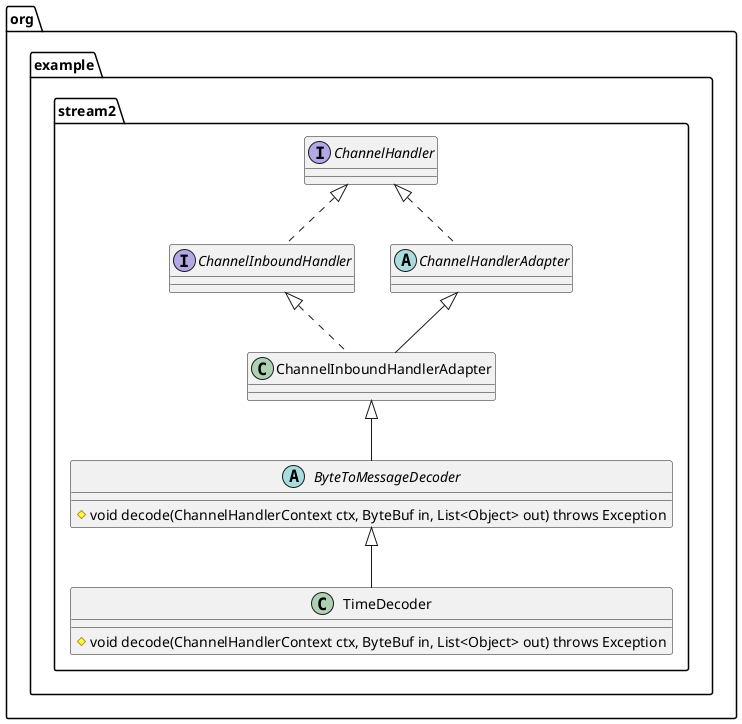 @startuml

package "org.example.stream2" {
    ChannelHandler <|.. ChannelInboundHandler
    ChannelHandler <|.. ChannelHandlerAdapter
    ChannelInboundHandler <|.. ChannelInboundHandlerAdapter
    ChannelHandlerAdapter <|-- ChannelInboundHandlerAdapter
    ChannelInboundHandlerAdapter <|-- ByteToMessageDecoder
    ByteToMessageDecoder <|-- TimeDecoder

    interface ChannelHandler { }
    abstract class ChannelHandlerAdapter { }
    interface ChannelInboundHandler { }
    class ChannelInboundHandlerAdapter { }
    abstract class ByteToMessageDecoder {
        # void decode(ChannelHandlerContext ctx, ByteBuf in, List<Object> out) throws Exception
    }

    class TimeDecoder {
        # void decode(ChannelHandlerContext ctx, ByteBuf in, List<Object> out) throws Exception
    }
}

@enduml